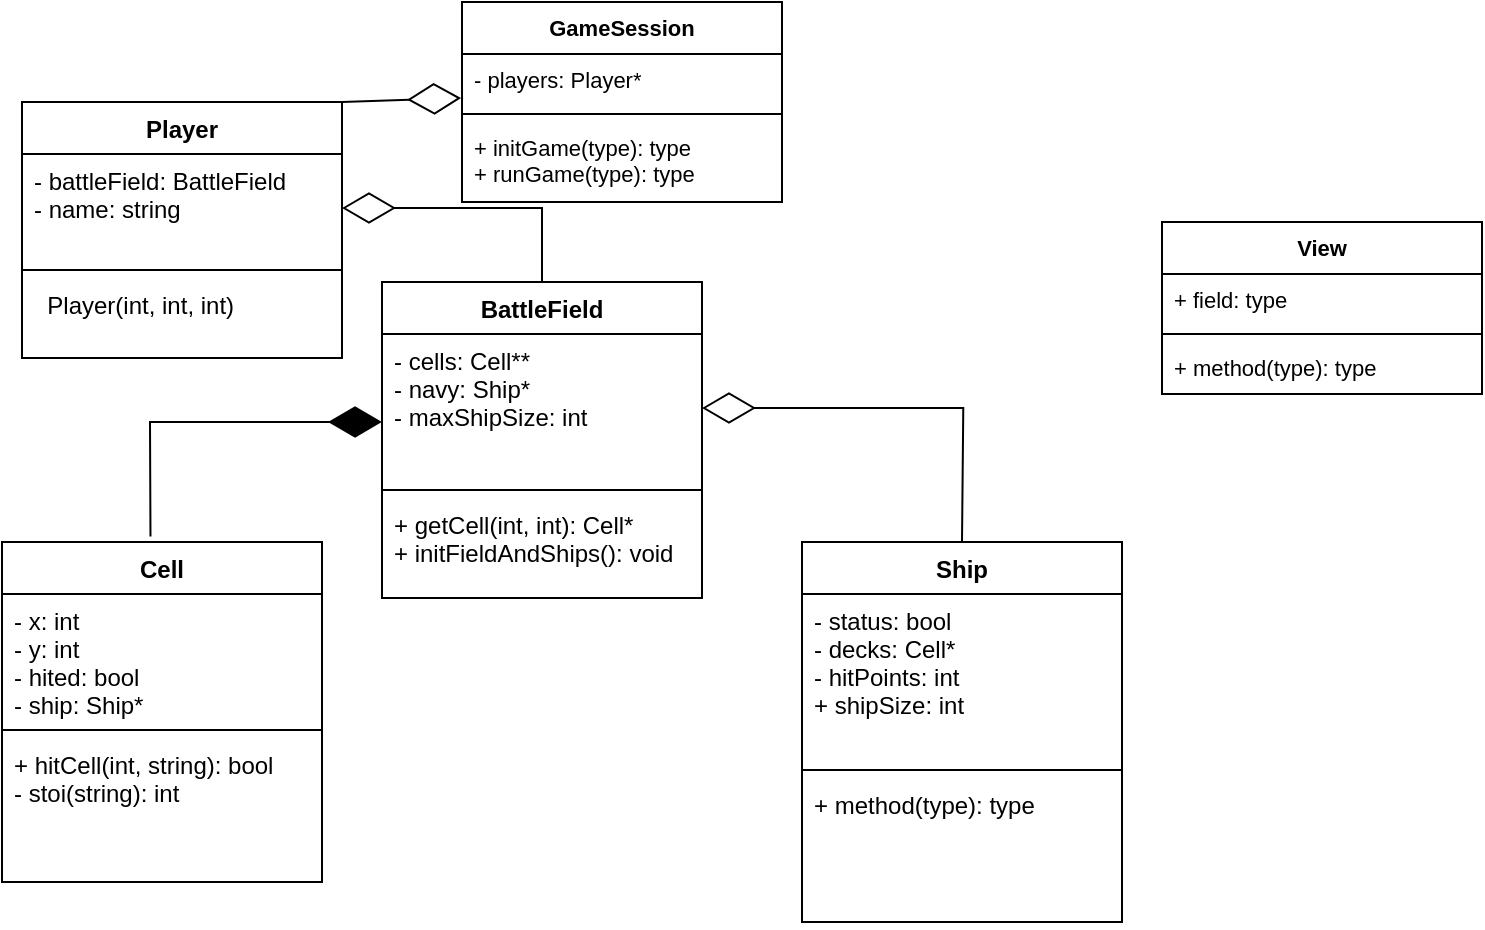 <mxfile version="17.5.0" type="device"><diagram id="8_RgSuFnd84XKutEEai8" name="Page-1"><mxGraphModel dx="1126" dy="554" grid="1" gridSize="10" guides="1" tooltips="1" connect="1" arrows="1" fold="1" page="1" pageScale="1" pageWidth="1169" pageHeight="827" math="0" shadow="0"><root><mxCell id="0"/><mxCell id="1" parent="0"/><mxCell id="NacBWeZv3jsq9W0mtqZP-1" value="Ship" style="swimlane;fontStyle=1;align=center;verticalAlign=top;childLayout=stackLayout;horizontal=1;startSize=26;horizontalStack=0;resizeParent=1;resizeParentMax=0;resizeLast=0;collapsible=1;marginBottom=0;" parent="1" vertex="1"><mxGeometry x="520" y="300" width="160" height="190" as="geometry"/></mxCell><mxCell id="NacBWeZv3jsq9W0mtqZP-2" value="- status: bool&#10;- decks: Cell*&#10;- hitPoints: int&#10;+ shipSize: int&#10;" style="text;strokeColor=none;fillColor=none;align=left;verticalAlign=top;spacingLeft=4;spacingRight=4;overflow=hidden;rotatable=0;points=[[0,0.5],[1,0.5]];portConstraint=eastwest;" parent="NacBWeZv3jsq9W0mtqZP-1" vertex="1"><mxGeometry y="26" width="160" height="84" as="geometry"/></mxCell><mxCell id="NacBWeZv3jsq9W0mtqZP-3" value="" style="line;strokeWidth=1;fillColor=none;align=left;verticalAlign=middle;spacingTop=-1;spacingLeft=3;spacingRight=3;rotatable=0;labelPosition=right;points=[];portConstraint=eastwest;" parent="NacBWeZv3jsq9W0mtqZP-1" vertex="1"><mxGeometry y="110" width="160" height="8" as="geometry"/></mxCell><mxCell id="NacBWeZv3jsq9W0mtqZP-4" value="+ method(type): type" style="text;strokeColor=none;fillColor=none;align=left;verticalAlign=top;spacingLeft=4;spacingRight=4;overflow=hidden;rotatable=0;points=[[0,0.5],[1,0.5]];portConstraint=eastwest;" parent="NacBWeZv3jsq9W0mtqZP-1" vertex="1"><mxGeometry y="118" width="160" height="72" as="geometry"/></mxCell><mxCell id="NacBWeZv3jsq9W0mtqZP-6" value="Cell" style="swimlane;fontStyle=1;align=center;verticalAlign=top;childLayout=stackLayout;horizontal=1;startSize=26;horizontalStack=0;resizeParent=1;resizeParentMax=0;resizeLast=0;collapsible=1;marginBottom=0;" parent="1" vertex="1"><mxGeometry x="120" y="300" width="160" height="170" as="geometry"/></mxCell><mxCell id="NacBWeZv3jsq9W0mtqZP-7" value="- x: int&#10;- y: int&#10;- hited: bool&#10;- ship: Ship*" style="text;strokeColor=none;fillColor=none;align=left;verticalAlign=top;spacingLeft=4;spacingRight=4;overflow=hidden;rotatable=0;points=[[0,0.5],[1,0.5]];portConstraint=eastwest;" parent="NacBWeZv3jsq9W0mtqZP-6" vertex="1"><mxGeometry y="26" width="160" height="64" as="geometry"/></mxCell><mxCell id="NacBWeZv3jsq9W0mtqZP-8" value="" style="line;strokeWidth=1;fillColor=none;align=left;verticalAlign=middle;spacingTop=-1;spacingLeft=3;spacingRight=3;rotatable=0;labelPosition=right;points=[];portConstraint=eastwest;" parent="NacBWeZv3jsq9W0mtqZP-6" vertex="1"><mxGeometry y="90" width="160" height="8" as="geometry"/></mxCell><mxCell id="NacBWeZv3jsq9W0mtqZP-9" value="+ hitCell(int, string): bool&#10;- stoi(string): int" style="text;strokeColor=none;fillColor=none;align=left;verticalAlign=top;spacingLeft=4;spacingRight=4;overflow=hidden;rotatable=0;points=[[0,0.5],[1,0.5]];portConstraint=eastwest;" parent="NacBWeZv3jsq9W0mtqZP-6" vertex="1"><mxGeometry y="98" width="160" height="72" as="geometry"/></mxCell><mxCell id="8IITVqhAhA1isLUUpnGf-1" value="BattleField" style="swimlane;fontStyle=1;align=center;verticalAlign=top;childLayout=stackLayout;horizontal=1;startSize=26;horizontalStack=0;resizeParent=1;resizeParentMax=0;resizeLast=0;collapsible=1;marginBottom=0;" vertex="1" parent="1"><mxGeometry x="310" y="170" width="160" height="158" as="geometry"/></mxCell><mxCell id="8IITVqhAhA1isLUUpnGf-2" value="- cells: Cell**&#10;- navy: Ship*&#10;- maxShipSize: int" style="text;strokeColor=none;fillColor=none;align=left;verticalAlign=top;spacingLeft=4;spacingRight=4;overflow=hidden;rotatable=0;points=[[0,0.5],[1,0.5]];portConstraint=eastwest;" vertex="1" parent="8IITVqhAhA1isLUUpnGf-1"><mxGeometry y="26" width="160" height="74" as="geometry"/></mxCell><mxCell id="8IITVqhAhA1isLUUpnGf-3" value="" style="line;strokeWidth=1;fillColor=none;align=left;verticalAlign=middle;spacingTop=-1;spacingLeft=3;spacingRight=3;rotatable=0;labelPosition=right;points=[];portConstraint=eastwest;" vertex="1" parent="8IITVqhAhA1isLUUpnGf-1"><mxGeometry y="100" width="160" height="8" as="geometry"/></mxCell><mxCell id="8IITVqhAhA1isLUUpnGf-4" value="+ getCell(int, int): Cell*&#10;+ initFieldAndShips(): void&#10;" style="text;strokeColor=none;fillColor=none;align=left;verticalAlign=top;spacingLeft=4;spacingRight=4;overflow=hidden;rotatable=0;points=[[0,0.5],[1,0.5]];portConstraint=eastwest;" vertex="1" parent="8IITVqhAhA1isLUUpnGf-1"><mxGeometry y="108" width="160" height="50" as="geometry"/></mxCell><mxCell id="8IITVqhAhA1isLUUpnGf-11" value="Player" style="swimlane;fontStyle=1;align=center;verticalAlign=top;childLayout=stackLayout;horizontal=1;startSize=26;horizontalStack=0;resizeParent=1;resizeParentMax=0;resizeLast=0;collapsible=1;marginBottom=0;" vertex="1" parent="1"><mxGeometry x="130" y="80" width="160" height="128" as="geometry"/></mxCell><mxCell id="8IITVqhAhA1isLUUpnGf-12" value="- battleField: BattleField&#10;- name: string&#10;" style="text;strokeColor=none;fillColor=none;align=left;verticalAlign=top;spacingLeft=4;spacingRight=4;overflow=hidden;rotatable=0;points=[[0,0.5],[1,0.5]];portConstraint=eastwest;" vertex="1" parent="8IITVqhAhA1isLUUpnGf-11"><mxGeometry y="26" width="160" height="54" as="geometry"/></mxCell><mxCell id="8IITVqhAhA1isLUUpnGf-13" value="" style="line;strokeWidth=1;fillColor=none;align=left;verticalAlign=middle;spacingTop=-1;spacingLeft=3;spacingRight=3;rotatable=0;labelPosition=right;points=[];portConstraint=eastwest;" vertex="1" parent="8IITVqhAhA1isLUUpnGf-11"><mxGeometry y="80" width="160" height="8" as="geometry"/></mxCell><mxCell id="8IITVqhAhA1isLUUpnGf-14" value="  Player(int, int, int)" style="text;strokeColor=none;fillColor=none;align=left;verticalAlign=top;spacingLeft=4;spacingRight=4;overflow=hidden;rotatable=0;points=[[0,0.5],[1,0.5]];portConstraint=eastwest;" vertex="1" parent="8IITVqhAhA1isLUUpnGf-11"><mxGeometry y="88" width="160" height="40" as="geometry"/></mxCell><mxCell id="8IITVqhAhA1isLUUpnGf-16" value="" style="endArrow=diamondThin;endFill=0;endSize=24;html=1;rounded=0;exitX=0.5;exitY=0;exitDx=0;exitDy=0;" edge="1" parent="1" source="8IITVqhAhA1isLUUpnGf-1" target="8IITVqhAhA1isLUUpnGf-12"><mxGeometry width="160" relative="1" as="geometry"><mxPoint x="380" y="190" as="sourcePoint"/><mxPoint x="540" y="190" as="targetPoint"/><Array as="points"><mxPoint x="390" y="133"/></Array></mxGeometry></mxCell><mxCell id="8IITVqhAhA1isLUUpnGf-19" value="" style="endArrow=diamondThin;endFill=0;endSize=24;html=1;rounded=0;exitX=0.996;exitY=0.247;exitDx=0;exitDy=0;exitPerimeter=0;entryX=1;entryY=0.5;entryDx=0;entryDy=0;" edge="1" parent="1" target="8IITVqhAhA1isLUUpnGf-2"><mxGeometry width="160" relative="1" as="geometry"><mxPoint x="600.0" y="299.998" as="sourcePoint"/><mxPoint x="710.64" y="233" as="targetPoint"/><Array as="points"><mxPoint x="600.64" y="233"/></Array></mxGeometry></mxCell><mxCell id="8IITVqhAhA1isLUUpnGf-20" value="" style="endArrow=diamondThin;endFill=1;endSize=24;html=1;rounded=0;labelBackgroundColor=default;fontFamily=Helvetica;fontSize=11;fontColor=default;strokeColor=default;shape=connector;exitX=0.464;exitY=-0.016;exitDx=0;exitDy=0;exitPerimeter=0;" edge="1" parent="1" source="NacBWeZv3jsq9W0mtqZP-6"><mxGeometry width="160" relative="1" as="geometry"><mxPoint x="150" y="240" as="sourcePoint"/><mxPoint x="310" y="240" as="targetPoint"/><Array as="points"><mxPoint x="194" y="240"/></Array></mxGeometry></mxCell><mxCell id="8IITVqhAhA1isLUUpnGf-25" value="GameSession" style="swimlane;fontStyle=1;align=center;verticalAlign=top;childLayout=stackLayout;horizontal=1;startSize=26;horizontalStack=0;resizeParent=1;resizeParentMax=0;resizeLast=0;collapsible=1;marginBottom=0;fontFamily=Helvetica;fontSize=11;fontColor=default;" vertex="1" parent="1"><mxGeometry x="350" y="30" width="160" height="100" as="geometry"/></mxCell><mxCell id="8IITVqhAhA1isLUUpnGf-26" value="- players: Player*" style="text;strokeColor=none;fillColor=none;align=left;verticalAlign=top;spacingLeft=4;spacingRight=4;overflow=hidden;rotatable=0;points=[[0,0.5],[1,0.5]];portConstraint=eastwest;fontFamily=Helvetica;fontSize=11;fontColor=default;" vertex="1" parent="8IITVqhAhA1isLUUpnGf-25"><mxGeometry y="26" width="160" height="26" as="geometry"/></mxCell><mxCell id="8IITVqhAhA1isLUUpnGf-27" value="" style="line;strokeWidth=1;fillColor=none;align=left;verticalAlign=middle;spacingTop=-1;spacingLeft=3;spacingRight=3;rotatable=0;labelPosition=right;points=[];portConstraint=eastwest;fontFamily=Helvetica;fontSize=11;fontColor=default;" vertex="1" parent="8IITVqhAhA1isLUUpnGf-25"><mxGeometry y="52" width="160" height="8" as="geometry"/></mxCell><mxCell id="8IITVqhAhA1isLUUpnGf-28" value="+ initGame(type): type&#10;+ runGame(type): type" style="text;strokeColor=none;fillColor=none;align=left;verticalAlign=top;spacingLeft=4;spacingRight=4;overflow=hidden;rotatable=0;points=[[0,0.5],[1,0.5]];portConstraint=eastwest;fontFamily=Helvetica;fontSize=11;fontColor=default;" vertex="1" parent="8IITVqhAhA1isLUUpnGf-25"><mxGeometry y="60" width="160" height="40" as="geometry"/></mxCell><mxCell id="8IITVqhAhA1isLUUpnGf-29" value="" style="endArrow=diamondThin;endFill=0;endSize=24;html=1;rounded=0;labelBackgroundColor=default;fontFamily=Helvetica;fontSize=11;fontColor=default;strokeColor=default;shape=connector;entryX=-0.003;entryY=0.846;entryDx=0;entryDy=0;entryPerimeter=0;exitX=1;exitY=0;exitDx=0;exitDy=0;" edge="1" parent="1" source="8IITVqhAhA1isLUUpnGf-11" target="8IITVqhAhA1isLUUpnGf-26"><mxGeometry width="160" relative="1" as="geometry"><mxPoint x="290" y="108" as="sourcePoint"/><mxPoint x="450" y="110" as="targetPoint"/></mxGeometry></mxCell><mxCell id="8IITVqhAhA1isLUUpnGf-30" value="View" style="swimlane;fontStyle=1;align=center;verticalAlign=top;childLayout=stackLayout;horizontal=1;startSize=26;horizontalStack=0;resizeParent=1;resizeParentMax=0;resizeLast=0;collapsible=1;marginBottom=0;fontFamily=Helvetica;fontSize=11;fontColor=default;" vertex="1" parent="1"><mxGeometry x="700" y="140" width="160" height="86" as="geometry"/></mxCell><mxCell id="8IITVqhAhA1isLUUpnGf-31" value="+ field: type" style="text;strokeColor=none;fillColor=none;align=left;verticalAlign=top;spacingLeft=4;spacingRight=4;overflow=hidden;rotatable=0;points=[[0,0.5],[1,0.5]];portConstraint=eastwest;fontFamily=Helvetica;fontSize=11;fontColor=default;" vertex="1" parent="8IITVqhAhA1isLUUpnGf-30"><mxGeometry y="26" width="160" height="26" as="geometry"/></mxCell><mxCell id="8IITVqhAhA1isLUUpnGf-32" value="" style="line;strokeWidth=1;fillColor=none;align=left;verticalAlign=middle;spacingTop=-1;spacingLeft=3;spacingRight=3;rotatable=0;labelPosition=right;points=[];portConstraint=eastwest;fontFamily=Helvetica;fontSize=11;fontColor=default;" vertex="1" parent="8IITVqhAhA1isLUUpnGf-30"><mxGeometry y="52" width="160" height="8" as="geometry"/></mxCell><mxCell id="8IITVqhAhA1isLUUpnGf-33" value="+ method(type): type" style="text;strokeColor=none;fillColor=none;align=left;verticalAlign=top;spacingLeft=4;spacingRight=4;overflow=hidden;rotatable=0;points=[[0,0.5],[1,0.5]];portConstraint=eastwest;fontFamily=Helvetica;fontSize=11;fontColor=default;" vertex="1" parent="8IITVqhAhA1isLUUpnGf-30"><mxGeometry y="60" width="160" height="26" as="geometry"/></mxCell></root></mxGraphModel></diagram></mxfile>
